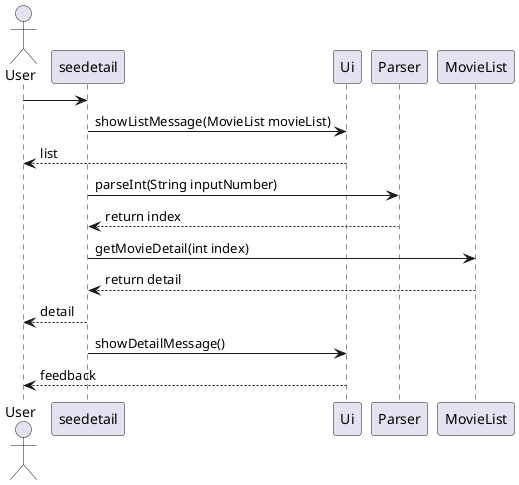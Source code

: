 @startuml

'movielist4, sequence diagram'
actor User

User -> seedetail
seedetail -> Ui : showListMessage(MovieList movieList)
Ui --> User: list
seedetail -> Parser : parseInt(String inputNumber)
Parser --> seedetail : return index

seedetail -> MovieList: getMovieDetail(int index)
MovieList --> seedetail: return detail

seedetail --> User : detail
seedetail -> Ui: showDetailMessage()
Ui --> User : feedback

@enduml